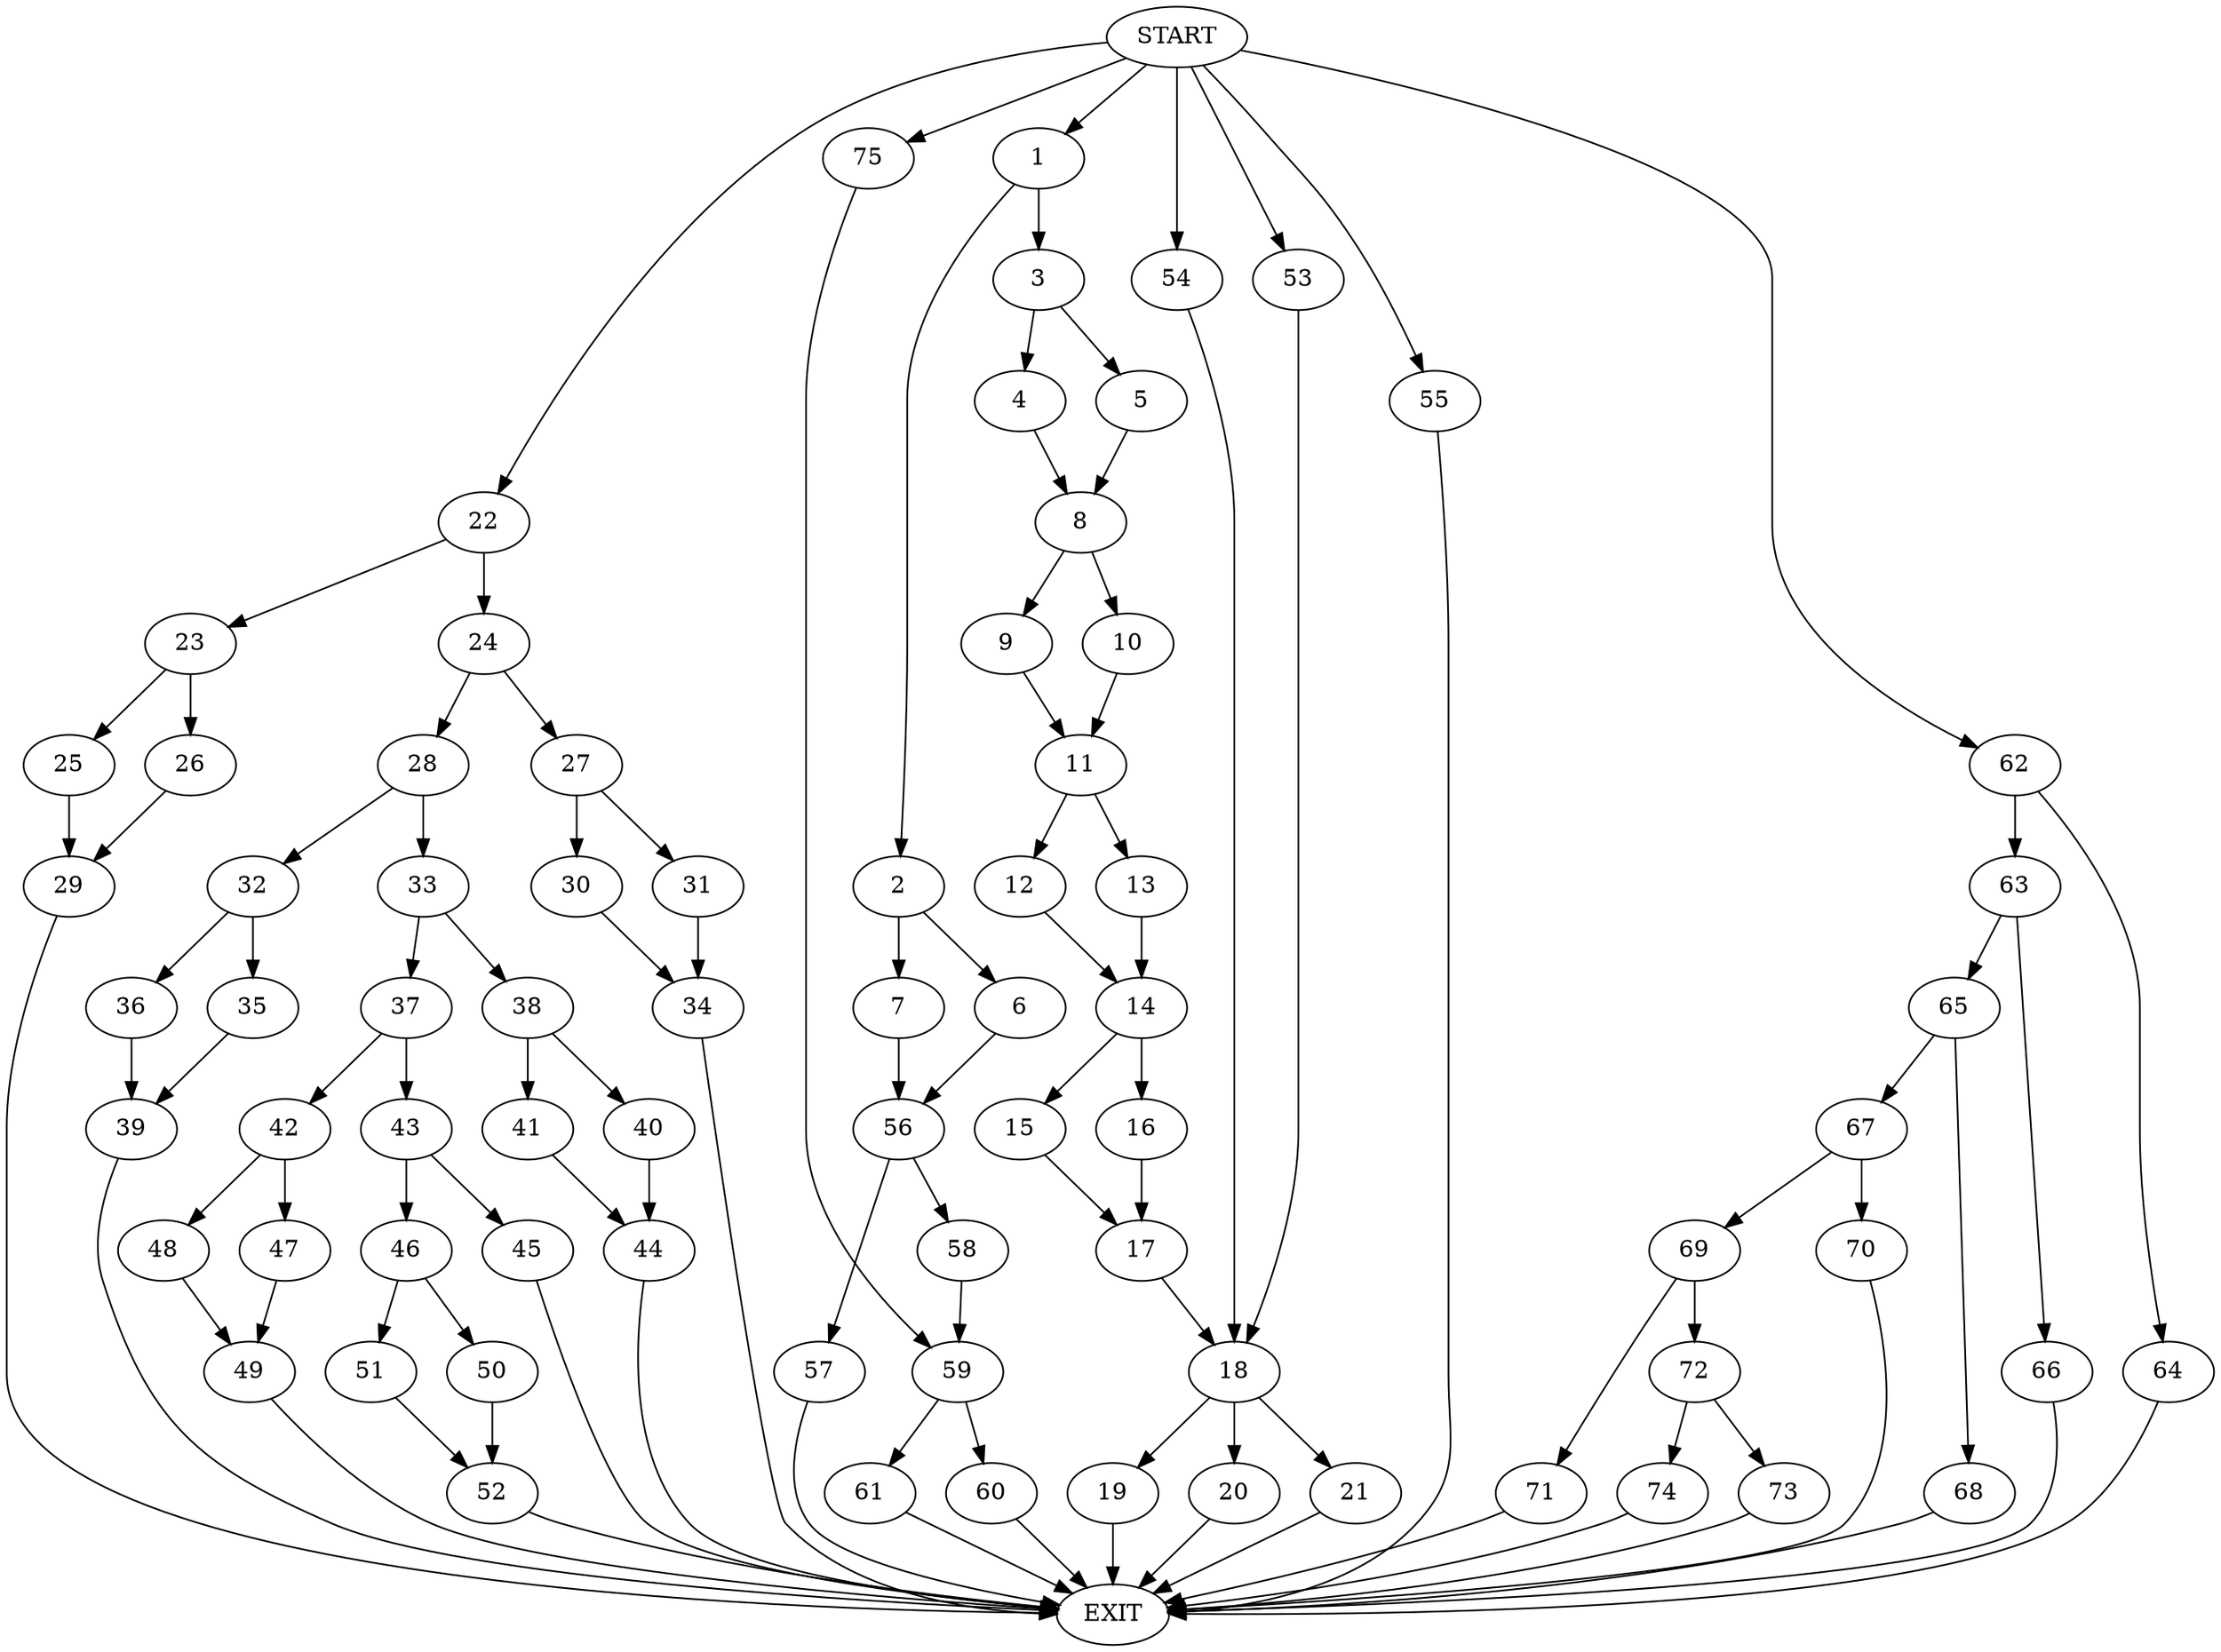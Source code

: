 digraph {
0 [label="START"]
76 [label="EXIT"]
0 -> 1
1 -> 2
1 -> 3
3 -> 4
3 -> 5
2 -> 6
2 -> 7
4 -> 8
5 -> 8
8 -> 9
8 -> 10
10 -> 11
9 -> 11
11 -> 12
11 -> 13
13 -> 14
12 -> 14
14 -> 15
14 -> 16
15 -> 17
16 -> 17
17 -> 18
18 -> 19
18 -> 20
18 -> 21
20 -> 76
0 -> 22
22 -> 23
22 -> 24
23 -> 25
23 -> 26
24 -> 27
24 -> 28
25 -> 29
26 -> 29
29 -> 76
27 -> 30
27 -> 31
28 -> 32
28 -> 33
31 -> 34
30 -> 34
34 -> 76
32 -> 35
32 -> 36
33 -> 37
33 -> 38
36 -> 39
35 -> 39
39 -> 76
38 -> 40
38 -> 41
37 -> 42
37 -> 43
41 -> 44
40 -> 44
44 -> 76
43 -> 45
43 -> 46
42 -> 47
42 -> 48
47 -> 49
48 -> 49
49 -> 76
46 -> 50
46 -> 51
45 -> 76
50 -> 52
51 -> 52
52 -> 76
0 -> 53
53 -> 18
19 -> 76
0 -> 54
54 -> 18
21 -> 76
0 -> 55
55 -> 76
7 -> 56
6 -> 56
56 -> 57
56 -> 58
57 -> 76
58 -> 59
59 -> 60
59 -> 61
61 -> 76
0 -> 62
62 -> 63
62 -> 64
63 -> 65
63 -> 66
64 -> 76
66 -> 76
65 -> 67
65 -> 68
67 -> 69
67 -> 70
68 -> 76
69 -> 71
69 -> 72
70 -> 76
71 -> 76
72 -> 73
72 -> 74
74 -> 76
73 -> 76
0 -> 75
75 -> 59
60 -> 76
}
